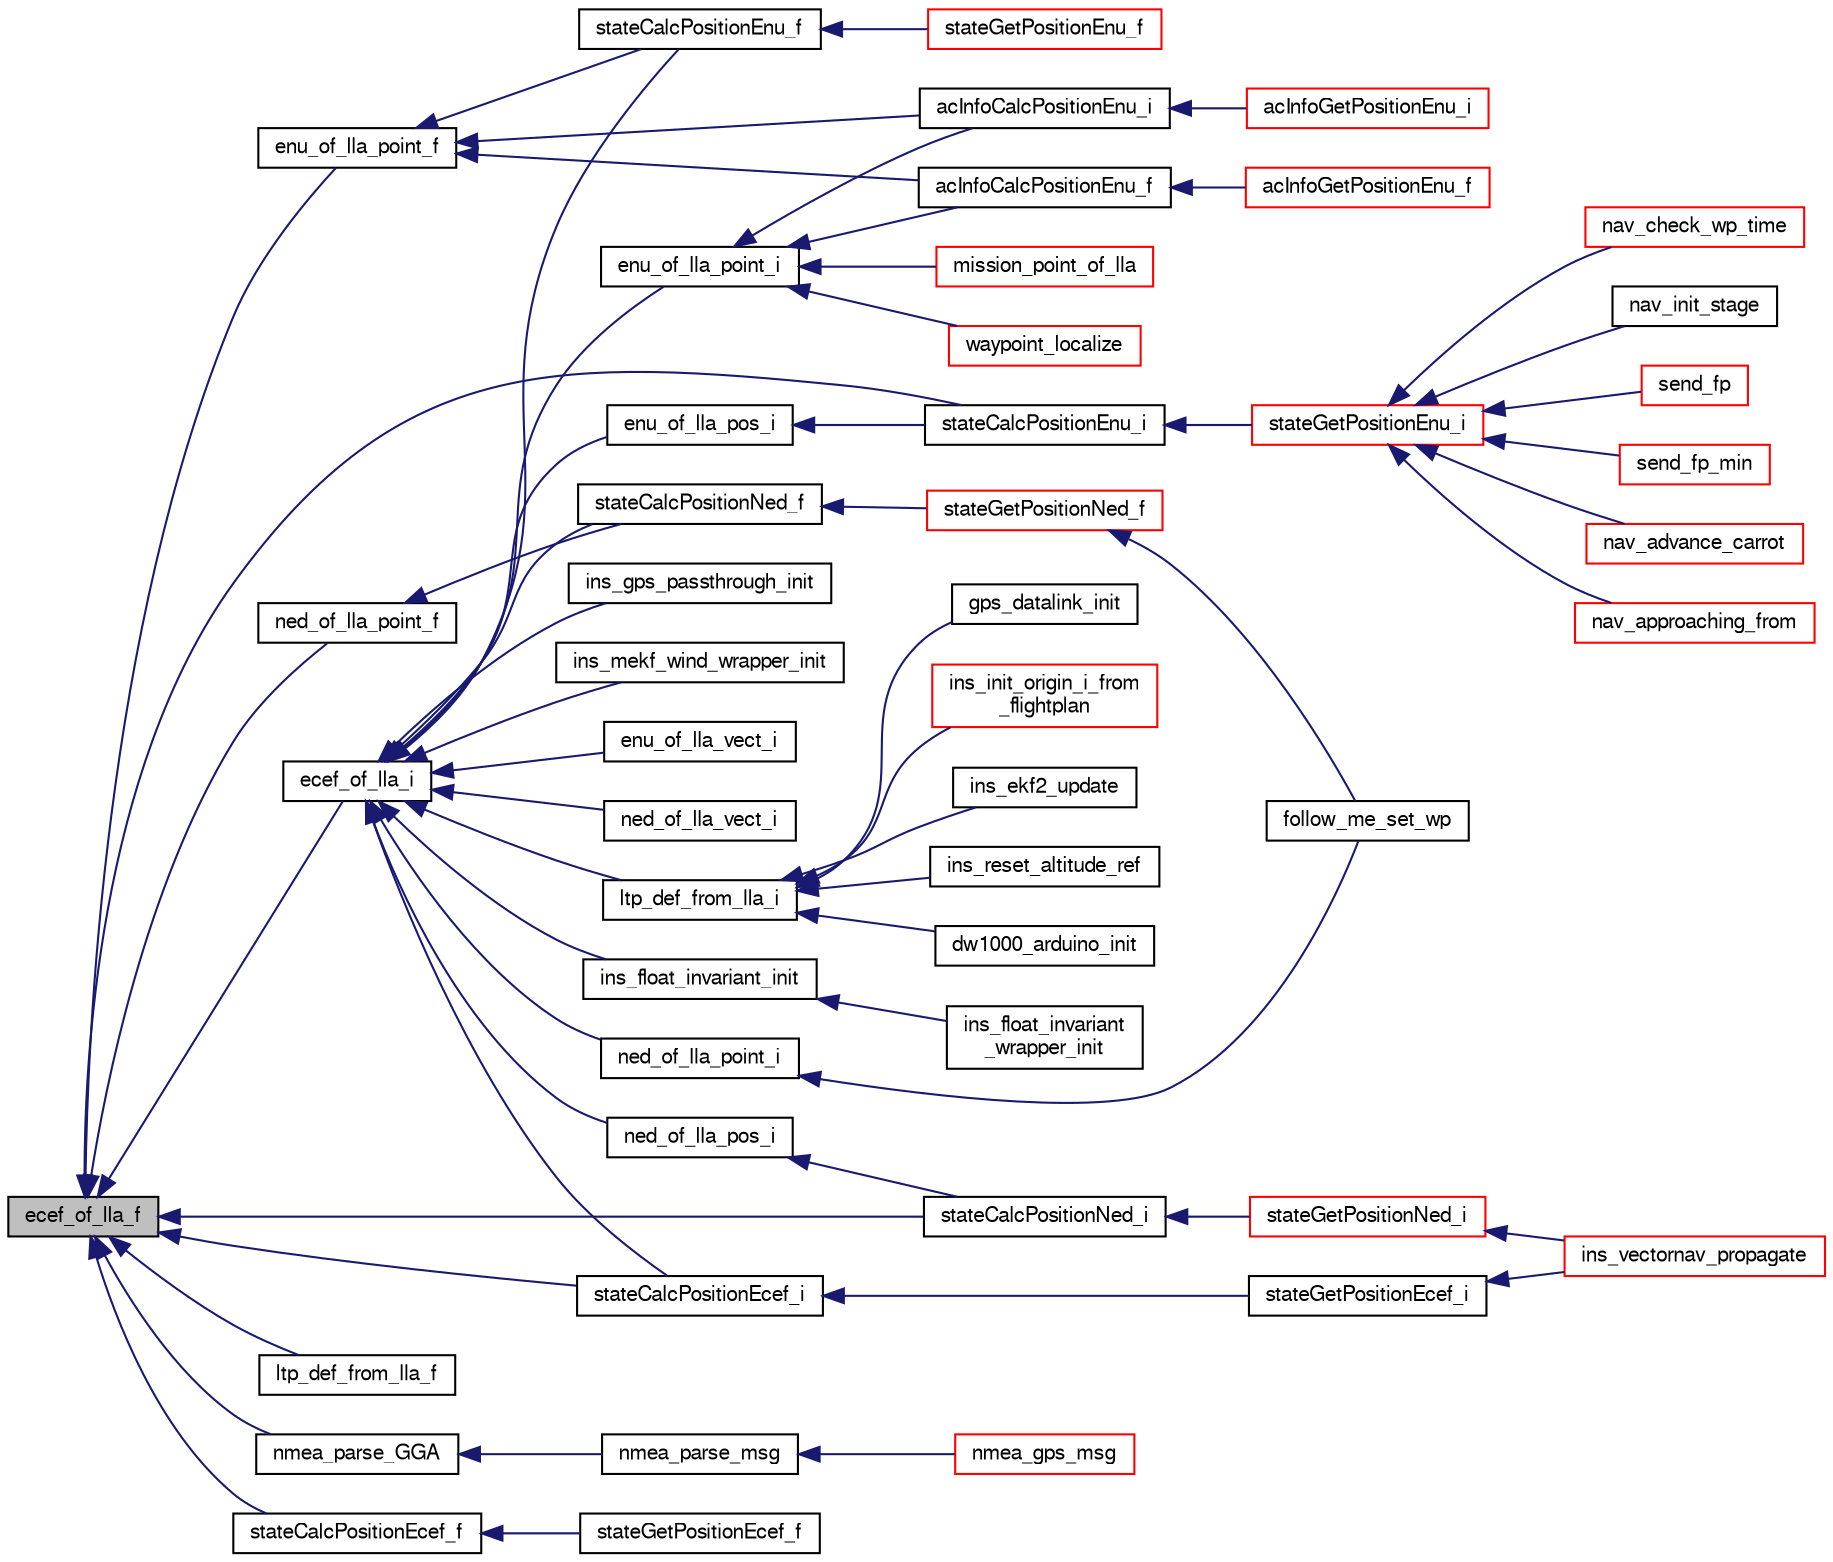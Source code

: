 digraph "ecef_of_lla_f"
{
  edge [fontname="FreeSans",fontsize="10",labelfontname="FreeSans",labelfontsize="10"];
  node [fontname="FreeSans",fontsize="10",shape=record];
  rankdir="LR";
  Node1 [label="ecef_of_lla_f",height=0.2,width=0.4,color="black", fillcolor="grey75", style="filled", fontcolor="black"];
  Node1 -> Node2 [dir="back",color="midnightblue",fontsize="10",style="solid",fontname="FreeSans"];
  Node2 [label="ecef_of_lla_i",height=0.2,width=0.4,color="black", fillcolor="white", style="filled",URL="$group__math__geodetic__int.html#ga386f7bf340618bf1454ca2a3b5086100",tooltip="Convert a LLA to ECEF. "];
  Node2 -> Node3 [dir="back",color="midnightblue",fontsize="10",style="solid",fontname="FreeSans"];
  Node3 [label="ltp_def_from_lla_i",height=0.2,width=0.4,color="black", fillcolor="white", style="filled",URL="$group__math__geodetic__int.html#gaf0b761a4e44c92481ac96b623c34ef70"];
  Node3 -> Node4 [dir="back",color="midnightblue",fontsize="10",style="solid",fontname="FreeSans"];
  Node4 [label="dw1000_arduino_init",height=0.2,width=0.4,color="black", fillcolor="white", style="filled",URL="$dw1000__arduino_8h.html#a1d567be05d71df280c5ed392dc999b1f"];
  Node3 -> Node5 [dir="back",color="midnightblue",fontsize="10",style="solid",fontname="FreeSans"];
  Node5 [label="gps_datalink_init",height=0.2,width=0.4,color="black", fillcolor="white", style="filled",URL="$gps__datalink_8h.html#a2454f9173636f105da3b60752f958ec3",tooltip="GPS initialization. "];
  Node3 -> Node6 [dir="back",color="midnightblue",fontsize="10",style="solid",fontname="FreeSans"];
  Node6 [label="ins_init_origin_i_from\l_flightplan",height=0.2,width=0.4,color="red", fillcolor="white", style="filled",URL="$ins_8h.html#ac9ba03cf9d41e4536c73f218d3439e76",tooltip="initialize the local origin (ltp_def in fixed point) from flight plan position "];
  Node3 -> Node7 [dir="back",color="midnightblue",fontsize="10",style="solid",fontname="FreeSans"];
  Node7 [label="ins_ekf2_update",height=0.2,width=0.4,color="black", fillcolor="white", style="filled",URL="$ins__ekf2_8h.html#a21a6903ad1b06c310ac73f7598d4306b"];
  Node3 -> Node8 [dir="back",color="midnightblue",fontsize="10",style="solid",fontname="FreeSans"];
  Node8 [label="ins_reset_altitude_ref",height=0.2,width=0.4,color="black", fillcolor="white", style="filled",URL="$ins__float__invariant_8c.html#aa389e650ab7aa5a7f4650afde6358d86",tooltip="INS altitude reference reset. "];
  Node2 -> Node9 [dir="back",color="midnightblue",fontsize="10",style="solid",fontname="FreeSans"];
  Node9 [label="enu_of_lla_point_i",height=0.2,width=0.4,color="black", fillcolor="white", style="filled",URL="$group__math__geodetic__int.html#gab462d1e8278e0dd9cbc9ff463cde8f5e",tooltip="Convert a point from LLA to local ENU. "];
  Node9 -> Node10 [dir="back",color="midnightblue",fontsize="10",style="solid",fontname="FreeSans"];
  Node10 [label="waypoint_localize",height=0.2,width=0.4,color="red", fillcolor="white", style="filled",URL="$nav_2waypoints_8h.html#af184581f432d472b608685122f2d944d",tooltip="update local ENU coordinates from its LLA coordinates "];
  Node9 -> Node11 [dir="back",color="midnightblue",fontsize="10",style="solid",fontname="FreeSans"];
  Node11 [label="mission_point_of_lla",height=0.2,width=0.4,color="red", fillcolor="white", style="filled",URL="$mission__rotorcraft__nav_8c.html#a7acc766194f30b5ae4c48a0b2addbb9f",tooltip="Utility function: converts lla (int) to local point (float) "];
  Node9 -> Node12 [dir="back",color="midnightblue",fontsize="10",style="solid",fontname="FreeSans"];
  Node12 [label="acInfoCalcPositionEnu_i",height=0.2,width=0.4,color="black", fillcolor="white", style="filled",URL="$group__ac__info.html#gad27d2e9d1854b608ee9d187eb51a368e"];
  Node12 -> Node13 [dir="back",color="midnightblue",fontsize="10",style="solid",fontname="FreeSans"];
  Node13 [label="acInfoGetPositionEnu_i",height=0.2,width=0.4,color="red", fillcolor="white", style="filled",URL="$group__ac__info.html#ga375088f288d8540b8f3404c6a58f4646",tooltip="Get position in local ENU coordinates (int). "];
  Node9 -> Node14 [dir="back",color="midnightblue",fontsize="10",style="solid",fontname="FreeSans"];
  Node14 [label="acInfoCalcPositionEnu_f",height=0.2,width=0.4,color="black", fillcolor="white", style="filled",URL="$group__ac__info.html#ga5f26bc7946ecd4d712ed0baa6cbe8dd1"];
  Node14 -> Node15 [dir="back",color="midnightblue",fontsize="10",style="solid",fontname="FreeSans"];
  Node15 [label="acInfoGetPositionEnu_f",height=0.2,width=0.4,color="red", fillcolor="white", style="filled",URL="$group__ac__info.html#ga525710b691b4f60d3e55c3c4b2cb092c",tooltip="Get position in local ENU coordinates (float). "];
  Node2 -> Node16 [dir="back",color="midnightblue",fontsize="10",style="solid",fontname="FreeSans"];
  Node16 [label="ned_of_lla_point_i",height=0.2,width=0.4,color="black", fillcolor="white", style="filled",URL="$group__math__geodetic__int.html#ga6618f634b774eaf7182dfec83d68f141",tooltip="Convert a point from LLA to local NED. "];
  Node16 -> Node17 [dir="back",color="midnightblue",fontsize="10",style="solid",fontname="FreeSans"];
  Node17 [label="follow_me_set_wp",height=0.2,width=0.4,color="black", fillcolor="white", style="filled",URL="$ctrl_2follow__me_8h.html#a7e5c2903825aa9815752b1fd8105dc15",tooltip="run function "];
  Node2 -> Node18 [dir="back",color="midnightblue",fontsize="10",style="solid",fontname="FreeSans"];
  Node18 [label="enu_of_lla_pos_i",height=0.2,width=0.4,color="black", fillcolor="white", style="filled",URL="$group__math__geodetic__int.html#gae42bb4930966f1c362524f95bb5d7d6e",tooltip="Convert a point from LLA to local ENU. "];
  Node18 -> Node19 [dir="back",color="midnightblue",fontsize="10",style="solid",fontname="FreeSans"];
  Node19 [label="stateCalcPositionEnu_i",height=0.2,width=0.4,color="black", fillcolor="white", style="filled",URL="$group__state__position.html#gaf61c3a86bc000852a2d27d5727ceaa91"];
  Node19 -> Node20 [dir="back",color="midnightblue",fontsize="10",style="solid",fontname="FreeSans"];
  Node20 [label="stateGetPositionEnu_i",height=0.2,width=0.4,color="red", fillcolor="white", style="filled",URL="$group__state__position.html#gaf326b26862d91ded4ee4e856a511df47",tooltip="Get position in local ENU coordinates (int). "];
  Node20 -> Node21 [dir="back",color="midnightblue",fontsize="10",style="solid",fontname="FreeSans"];
  Node21 [label="send_fp",height=0.2,width=0.4,color="red", fillcolor="white", style="filled",URL="$rotorcraft_2autopilot__firmware_8c.html#acaec1d6d2a2c682a3236c28974830807"];
  Node20 -> Node22 [dir="back",color="midnightblue",fontsize="10",style="solid",fontname="FreeSans"];
  Node22 [label="send_fp_min",height=0.2,width=0.4,color="red", fillcolor="white", style="filled",URL="$rotorcraft_2autopilot__firmware_8c.html#aaf2444e723981dbebaac51823933f101"];
  Node20 -> Node23 [dir="back",color="midnightblue",fontsize="10",style="solid",fontname="FreeSans"];
  Node23 [label="nav_advance_carrot",height=0.2,width=0.4,color="red", fillcolor="white", style="filled",URL="$rotorcraft_2navigation_8c.html#ada866aaf327a9845a2d6d28670e98d96"];
  Node20 -> Node24 [dir="back",color="midnightblue",fontsize="10",style="solid",fontname="FreeSans"];
  Node24 [label="nav_approaching_from",height=0.2,width=0.4,color="red", fillcolor="white", style="filled",URL="$rotorcraft_2navigation_8h.html#aaf9918ecc77bfcd04db5946530d1f9b7",tooltip="Proximity tests on approaching a wp. "];
  Node20 -> Node25 [dir="back",color="midnightblue",fontsize="10",style="solid",fontname="FreeSans"];
  Node25 [label="nav_check_wp_time",height=0.2,width=0.4,color="red", fillcolor="white", style="filled",URL="$rotorcraft_2navigation_8h.html#a4381f9224d669f33836459287c2941fb",tooltip="Check the time spent in a radius of &#39;ARRIVED_AT_WAYPOINT&#39; around a wp. "];
  Node20 -> Node26 [dir="back",color="midnightblue",fontsize="10",style="solid",fontname="FreeSans"];
  Node26 [label="nav_init_stage",height=0.2,width=0.4,color="black", fillcolor="white", style="filled",URL="$rotorcraft_2navigation_8c.html#a2580ee456d7dd3d157fd7c43ad2eac2d",tooltip="needs to be implemented by fixedwing and rotorcraft seperately "];
  Node2 -> Node27 [dir="back",color="midnightblue",fontsize="10",style="solid",fontname="FreeSans"];
  Node27 [label="ned_of_lla_pos_i",height=0.2,width=0.4,color="black", fillcolor="white", style="filled",URL="$group__math__geodetic__int.html#ga196c47e1d20669076a358d0f4317e093",tooltip="Convert a point from LLA to local NED. "];
  Node27 -> Node28 [dir="back",color="midnightblue",fontsize="10",style="solid",fontname="FreeSans"];
  Node28 [label="stateCalcPositionNed_i",height=0.2,width=0.4,color="black", fillcolor="white", style="filled",URL="$group__state__position.html#gac60dff329c00697fc9fcc459406293c9"];
  Node28 -> Node29 [dir="back",color="midnightblue",fontsize="10",style="solid",fontname="FreeSans"];
  Node29 [label="stateGetPositionNed_i",height=0.2,width=0.4,color="red", fillcolor="white", style="filled",URL="$group__state__position.html#gaf9a3b3ed4f6a011ae65d49d78bf4aa25",tooltip="Get position in local NED coordinates (int). "];
  Node29 -> Node30 [dir="back",color="midnightblue",fontsize="10",style="solid",fontname="FreeSans"];
  Node30 [label="ins_vectornav_propagate",height=0.2,width=0.4,color="red", fillcolor="white", style="filled",URL="$ins__vectornav_8h.html#a5e1e0a3cd2eead4dc89bec75e33e5618",tooltip="Propagate the received states into the vehicle state machine. "];
  Node2 -> Node31 [dir="back",color="midnightblue",fontsize="10",style="solid",fontname="FreeSans"];
  Node31 [label="enu_of_lla_vect_i",height=0.2,width=0.4,color="black", fillcolor="white", style="filled",URL="$group__math__geodetic__int.html#ga5a24d340ac59b50eff6dc23a5102ea96"];
  Node2 -> Node32 [dir="back",color="midnightblue",fontsize="10",style="solid",fontname="FreeSans"];
  Node32 [label="ned_of_lla_vect_i",height=0.2,width=0.4,color="black", fillcolor="white", style="filled",URL="$group__math__geodetic__int.html#ga58243b878d6c96d0bbbae0cc1950da75"];
  Node2 -> Node33 [dir="back",color="midnightblue",fontsize="10",style="solid",fontname="FreeSans"];
  Node33 [label="ins_float_invariant_init",height=0.2,width=0.4,color="black", fillcolor="white", style="filled",URL="$ins__float__invariant_8h.html#a337aa9b464c923af97d19ec0bfdb6f02"];
  Node33 -> Node34 [dir="back",color="midnightblue",fontsize="10",style="solid",fontname="FreeSans"];
  Node34 [label="ins_float_invariant\l_wrapper_init",height=0.2,width=0.4,color="black", fillcolor="white", style="filled",URL="$ins__float__invariant__wrapper_8h.html#abd4f3b0fcceec4de92a1ad9a7653c6f3"];
  Node2 -> Node35 [dir="back",color="midnightblue",fontsize="10",style="solid",fontname="FreeSans"];
  Node35 [label="ins_gps_passthrough_init",height=0.2,width=0.4,color="black", fillcolor="white", style="filled",URL="$ins__gps__passthrough_8h.html#a65b4389487e1468dd9245eacf2ce07b3"];
  Node2 -> Node36 [dir="back",color="midnightblue",fontsize="10",style="solid",fontname="FreeSans"];
  Node36 [label="ins_mekf_wind_wrapper_init",height=0.2,width=0.4,color="black", fillcolor="white", style="filled",URL="$ins__mekf__wind__wrapper_8h.html#a7b3c1fefc89ec1a4ff25484626a02deb",tooltip="Init function. "];
  Node2 -> Node37 [dir="back",color="midnightblue",fontsize="10",style="solid",fontname="FreeSans"];
  Node37 [label="stateCalcPositionEcef_i",height=0.2,width=0.4,color="black", fillcolor="white", style="filled",URL="$group__state__position.html#gab32ef3aae5246e773c9fd2817220dab3"];
  Node37 -> Node38 [dir="back",color="midnightblue",fontsize="10",style="solid",fontname="FreeSans"];
  Node38 [label="stateGetPositionEcef_i",height=0.2,width=0.4,color="black", fillcolor="white", style="filled",URL="$group__state__position.html#ga82afc52cbca54c85318ca480e4c9856f",tooltip="Get position in ECEF coordinates (int). "];
  Node38 -> Node30 [dir="back",color="midnightblue",fontsize="10",style="solid",fontname="FreeSans"];
  Node2 -> Node39 [dir="back",color="midnightblue",fontsize="10",style="solid",fontname="FreeSans"];
  Node39 [label="stateCalcPositionNed_f",height=0.2,width=0.4,color="black", fillcolor="white", style="filled",URL="$group__state__position.html#ga480ea806b0ffe839df24d856b7ce0261"];
  Node39 -> Node40 [dir="back",color="midnightblue",fontsize="10",style="solid",fontname="FreeSans"];
  Node40 [label="stateGetPositionNed_f",height=0.2,width=0.4,color="red", fillcolor="white", style="filled",URL="$group__state__position.html#gac1b41866b307723e3ad8ddd566d4f627",tooltip="Get position in local NED coordinates (float). "];
  Node40 -> Node17 [dir="back",color="midnightblue",fontsize="10",style="solid",fontname="FreeSans"];
  Node2 -> Node41 [dir="back",color="midnightblue",fontsize="10",style="solid",fontname="FreeSans"];
  Node41 [label="stateCalcPositionEnu_f",height=0.2,width=0.4,color="black", fillcolor="white", style="filled",URL="$group__state__position.html#ga718066acd9581365ca5c2aacb29130fd"];
  Node41 -> Node42 [dir="back",color="midnightblue",fontsize="10",style="solid",fontname="FreeSans"];
  Node42 [label="stateGetPositionEnu_f",height=0.2,width=0.4,color="red", fillcolor="white", style="filled",URL="$group__state__position.html#ga545d479db45e1a9711e59736b6d1309b",tooltip="Get position in local ENU coordinates (float). "];
  Node1 -> Node43 [dir="back",color="midnightblue",fontsize="10",style="solid",fontname="FreeSans"];
  Node43 [label="enu_of_lla_point_f",height=0.2,width=0.4,color="black", fillcolor="white", style="filled",URL="$pprz__geodetic__float_8h.html#ab8d5cb7292ea74802e7a94e265c0703a"];
  Node43 -> Node12 [dir="back",color="midnightblue",fontsize="10",style="solid",fontname="FreeSans"];
  Node43 -> Node14 [dir="back",color="midnightblue",fontsize="10",style="solid",fontname="FreeSans"];
  Node43 -> Node41 [dir="back",color="midnightblue",fontsize="10",style="solid",fontname="FreeSans"];
  Node1 -> Node44 [dir="back",color="midnightblue",fontsize="10",style="solid",fontname="FreeSans"];
  Node44 [label="ltp_def_from_lla_f",height=0.2,width=0.4,color="black", fillcolor="white", style="filled",URL="$pprz__geodetic__float_8h.html#a624697fcf875d02030d046161c4609b7"];
  Node1 -> Node45 [dir="back",color="midnightblue",fontsize="10",style="solid",fontname="FreeSans"];
  Node45 [label="ned_of_lla_point_f",height=0.2,width=0.4,color="black", fillcolor="white", style="filled",URL="$pprz__geodetic__float_8h.html#aba90b4f88dce2d3eadce9c28fcde2d54"];
  Node45 -> Node39 [dir="back",color="midnightblue",fontsize="10",style="solid",fontname="FreeSans"];
  Node1 -> Node46 [dir="back",color="midnightblue",fontsize="10",style="solid",fontname="FreeSans"];
  Node46 [label="nmea_parse_GGA",height=0.2,width=0.4,color="black", fillcolor="white", style="filled",URL="$gps__nmea_8c.html#afc502793fd8bcb919f0f34298ae4c0eb",tooltip="Parse GGA NMEA messages. "];
  Node46 -> Node47 [dir="back",color="midnightblue",fontsize="10",style="solid",fontname="FreeSans"];
  Node47 [label="nmea_parse_msg",height=0.2,width=0.4,color="black", fillcolor="white", style="filled",URL="$gps__nmea_8h.html#a5effdb9e315da2f7fb8259839a57050e",tooltip="nmea_parse_char() has a complete line. "];
  Node47 -> Node48 [dir="back",color="midnightblue",fontsize="10",style="solid",fontname="FreeSans"];
  Node48 [label="nmea_gps_msg",height=0.2,width=0.4,color="red", fillcolor="white", style="filled",URL="$gps__nmea_8h.html#ac4895fd95dc0cb8f5bb47a5ad64c3aee"];
  Node1 -> Node49 [dir="back",color="midnightblue",fontsize="10",style="solid",fontname="FreeSans"];
  Node49 [label="stateCalcPositionEcef_f",height=0.2,width=0.4,color="black", fillcolor="white", style="filled",URL="$group__state__position.html#ga8d51d94f0e5c5733d215eb307ef4846e"];
  Node49 -> Node50 [dir="back",color="midnightblue",fontsize="10",style="solid",fontname="FreeSans"];
  Node50 [label="stateGetPositionEcef_f",height=0.2,width=0.4,color="black", fillcolor="white", style="filled",URL="$group__state__position.html#gabc6da063ed27f46a4ae3d03c4722ad65",tooltip="Get position in ECEF coordinates (float). "];
  Node1 -> Node37 [dir="back",color="midnightblue",fontsize="10",style="solid",fontname="FreeSans"];
  Node1 -> Node19 [dir="back",color="midnightblue",fontsize="10",style="solid",fontname="FreeSans"];
  Node1 -> Node28 [dir="back",color="midnightblue",fontsize="10",style="solid",fontname="FreeSans"];
}
